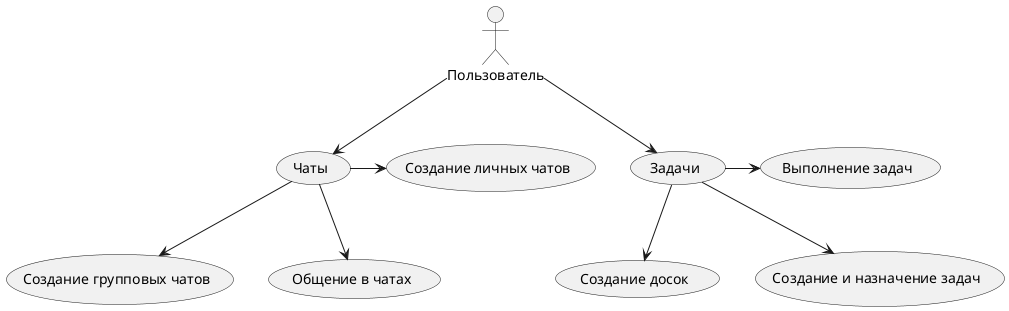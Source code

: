 @startuml Прецедентов
'https://plantuml.com/use-case-diagram


:Пользователь: as User

(Чаты) as UserTask1
(Задачи) as UserTask2
(Создание личных чатов) as UserTask3
(Создание групповых чатов) as UserTask4
(Общение в чатах) as UserTask4.1
(Создание досок) as UserTask5
(Создание и назначение задач ) as UserTask6
(Выполнение задач) as UserTask7

User --> UserTask1
User --> UserTask2
UserTask1 -> UserTask3
UserTask1 --> UserTask4
UserTask1 --> UserTask4.1
UserTask2 --> UserTask5
UserTask2 --> UserTask6
UserTask2 -> UserTask7



@enduml

